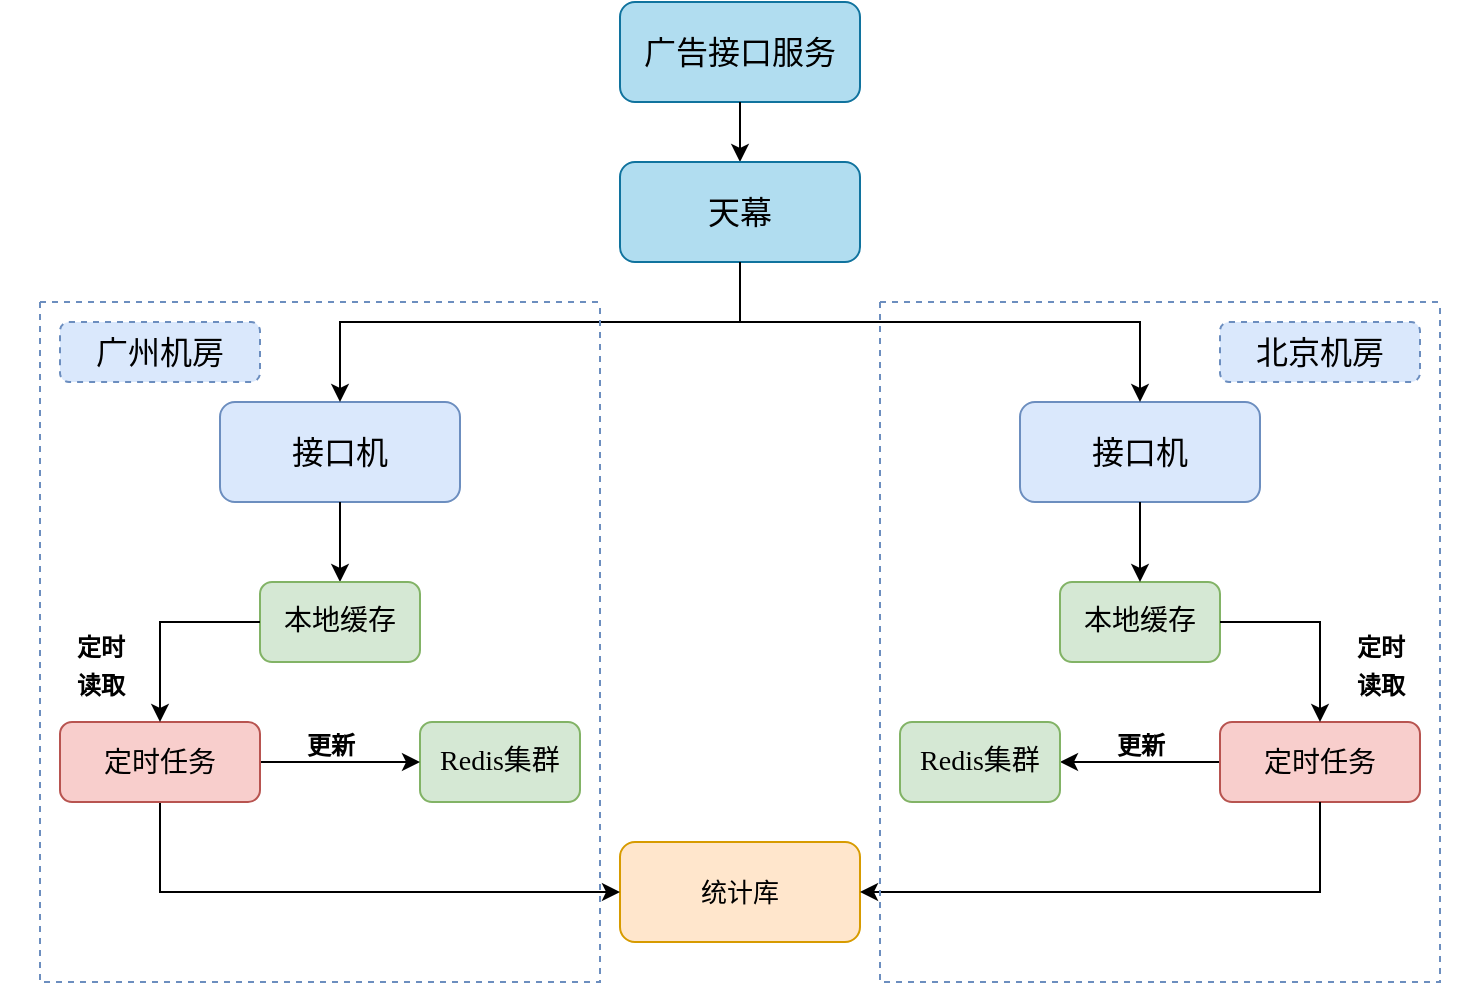 <mxfile version="20.6.2" type="github">
  <diagram id="M4k7FfC9nuhaKQpCs-OA" name="第 1 页">
    <mxGraphModel dx="981" dy="542" grid="1" gridSize="10" guides="1" tooltips="1" connect="1" arrows="1" fold="1" page="1" pageScale="1" pageWidth="827" pageHeight="1169" math="0" shadow="0">
      <root>
        <mxCell id="0" />
        <mxCell id="1" parent="0" />
        <mxCell id="2wptUwKGagTrkUcipgdk-1" value="&lt;span style=&quot;font-size: 16px;&quot;&gt;广告接口服务&lt;/span&gt;" style="rounded=1;whiteSpace=wrap;html=1;fillColor=#b1ddf0;strokeColor=#10739e;fontFamily=Verdana;" vertex="1" parent="1">
          <mxGeometry x="340" y="60" width="120" height="50" as="geometry" />
        </mxCell>
        <mxCell id="2wptUwKGagTrkUcipgdk-2" value="" style="endArrow=classic;html=1;rounded=0;fontFamily=Verdana;fontSize=16;exitX=0.5;exitY=1;exitDx=0;exitDy=0;" edge="1" parent="1" source="2wptUwKGagTrkUcipgdk-1">
          <mxGeometry width="50" height="50" relative="1" as="geometry">
            <mxPoint x="390" y="430" as="sourcePoint" />
            <mxPoint x="400" y="140" as="targetPoint" />
          </mxGeometry>
        </mxCell>
        <mxCell id="2wptUwKGagTrkUcipgdk-3" value="天幕" style="rounded=1;whiteSpace=wrap;html=1;fontFamily=Verdana;fontSize=16;fillColor=#b1ddf0;strokeColor=#10739e;" vertex="1" parent="1">
          <mxGeometry x="340" y="140" width="120" height="50" as="geometry" />
        </mxCell>
        <mxCell id="2wptUwKGagTrkUcipgdk-6" value="接口机" style="rounded=1;whiteSpace=wrap;html=1;fontFamily=Verdana;fontSize=16;fillColor=#dae8fc;strokeColor=#6c8ebf;" vertex="1" parent="1">
          <mxGeometry x="140" y="260" width="120" height="50" as="geometry" />
        </mxCell>
        <mxCell id="2wptUwKGagTrkUcipgdk-11" value="统计库" style="rounded=1;whiteSpace=wrap;html=1;fontFamily=Verdana;fontSize=13;fillColor=#ffe6cc;strokeColor=#d79b00;" vertex="1" parent="1">
          <mxGeometry x="340" y="480" width="120" height="50" as="geometry" />
        </mxCell>
        <mxCell id="2wptUwKGagTrkUcipgdk-20" value="接口机" style="rounded=1;whiteSpace=wrap;html=1;fontFamily=Verdana;fontSize=16;fillColor=#dae8fc;strokeColor=#6c8ebf;" vertex="1" parent="1">
          <mxGeometry x="540" y="260" width="120" height="50" as="geometry" />
        </mxCell>
        <mxCell id="2wptUwKGagTrkUcipgdk-32" style="edgeStyle=orthogonalEdgeStyle;rounded=0;orthogonalLoop=1;jettySize=auto;html=1;exitX=1;exitY=0;exitDx=0;exitDy=0;entryX=0.5;entryY=0;entryDx=0;entryDy=0;fontFamily=Verdana;fontSize=13;" edge="1" parent="1" source="2wptUwKGagTrkUcipgdk-34" target="2wptUwKGagTrkUcipgdk-6">
          <mxGeometry relative="1" as="geometry" />
        </mxCell>
        <mxCell id="2wptUwKGagTrkUcipgdk-33" style="edgeStyle=orthogonalEdgeStyle;rounded=0;orthogonalLoop=1;jettySize=auto;html=1;exitX=0;exitY=0;exitDx=0;exitDy=0;entryX=0.5;entryY=0;entryDx=0;entryDy=0;fontFamily=Verdana;fontSize=13;" edge="1" parent="1" source="2wptUwKGagTrkUcipgdk-34" target="2wptUwKGagTrkUcipgdk-20">
          <mxGeometry relative="1" as="geometry" />
        </mxCell>
        <mxCell id="2wptUwKGagTrkUcipgdk-34" value="" style="shape=partialRectangle;whiteSpace=wrap;html=1;bottom=1;right=1;left=1;top=0;fillColor=none;routingCenterX=-0.5;fontFamily=Verdana;fontSize=13;direction=west;" vertex="1" parent="1">
          <mxGeometry x="200" y="220" width="400" height="20" as="geometry" />
        </mxCell>
        <mxCell id="2wptUwKGagTrkUcipgdk-35" value="" style="endArrow=none;html=1;rounded=0;fontFamily=Verdana;fontSize=13;exitX=0.5;exitY=1;exitDx=0;exitDy=0;entryX=0.5;entryY=1;entryDx=0;entryDy=0;" edge="1" parent="1" source="2wptUwKGagTrkUcipgdk-3" target="2wptUwKGagTrkUcipgdk-34">
          <mxGeometry width="50" height="50" relative="1" as="geometry">
            <mxPoint x="390" y="310" as="sourcePoint" />
            <mxPoint x="440" y="260" as="targetPoint" />
          </mxGeometry>
        </mxCell>
        <mxCell id="2wptUwKGagTrkUcipgdk-51" value="" style="endArrow=classic;html=1;rounded=0;fontSize=14;exitX=0.5;exitY=1;exitDx=0;exitDy=0;entryX=0.5;entryY=0;entryDx=0;entryDy=0;" edge="1" parent="1" source="2wptUwKGagTrkUcipgdk-6">
          <mxGeometry width="50" height="50" relative="1" as="geometry">
            <mxPoint x="390" y="430" as="sourcePoint" />
            <mxPoint x="200" y="350" as="targetPoint" />
          </mxGeometry>
        </mxCell>
        <mxCell id="2wptUwKGagTrkUcipgdk-60" value="本地缓存" style="rounded=1;whiteSpace=wrap;html=1;fontFamily=Verdana;fontSize=14;fillColor=#d5e8d4;strokeColor=#82b366;" vertex="1" parent="1">
          <mxGeometry x="560" y="350" width="80" height="40" as="geometry" />
        </mxCell>
        <mxCell id="2wptUwKGagTrkUcipgdk-63" value="" style="edgeStyle=orthogonalEdgeStyle;rounded=0;orthogonalLoop=1;jettySize=auto;html=1;fontSize=24;" edge="1" parent="1" source="2wptUwKGagTrkUcipgdk-61" target="2wptUwKGagTrkUcipgdk-62">
          <mxGeometry relative="1" as="geometry" />
        </mxCell>
        <mxCell id="2wptUwKGagTrkUcipgdk-61" value="&lt;font style=&quot;font-size: 14px;&quot;&gt;定时任务&lt;/font&gt;" style="rounded=1;whiteSpace=wrap;html=1;fillColor=#f8cecc;strokeColor=#b85450;" vertex="1" parent="1">
          <mxGeometry x="640" y="420" width="100" height="40" as="geometry" />
        </mxCell>
        <mxCell id="2wptUwKGagTrkUcipgdk-62" value="Redis集群" style="rounded=1;whiteSpace=wrap;html=1;fontFamily=Verdana;fontSize=14;fillColor=#d5e8d4;strokeColor=#82b366;" vertex="1" parent="1">
          <mxGeometry x="480" y="420" width="80" height="40" as="geometry" />
        </mxCell>
        <mxCell id="2wptUwKGagTrkUcipgdk-64" value="&lt;p style=&quot;line-height: 60%;&quot;&gt;&lt;span style=&quot;font-size: 12px;&quot;&gt;更新&lt;/span&gt;&lt;/p&gt;" style="text;strokeColor=none;fillColor=none;html=1;fontSize=24;fontStyle=1;verticalAlign=middle;align=center;" vertex="1" parent="1">
          <mxGeometry x="550" y="410" width="100" height="40" as="geometry" />
        </mxCell>
        <mxCell id="2wptUwKGagTrkUcipgdk-66" value="" style="endArrow=classic;html=1;rounded=0;fontSize=24;exitX=0.5;exitY=1;exitDx=0;exitDy=0;entryX=0;entryY=0.5;entryDx=0;entryDy=0;" edge="1" parent="1" target="2wptUwKGagTrkUcipgdk-11">
          <mxGeometry width="50" height="50" relative="1" as="geometry">
            <mxPoint x="110" y="460" as="sourcePoint" />
            <mxPoint x="440" y="310" as="targetPoint" />
            <Array as="points">
              <mxPoint x="110" y="505" />
            </Array>
          </mxGeometry>
        </mxCell>
        <mxCell id="2wptUwKGagTrkUcipgdk-67" value="" style="endArrow=classic;html=1;rounded=0;fontSize=24;exitX=0.5;exitY=1;exitDx=0;exitDy=0;entryX=1;entryY=0.5;entryDx=0;entryDy=0;" edge="1" parent="1" source="2wptUwKGagTrkUcipgdk-61" target="2wptUwKGagTrkUcipgdk-11">
          <mxGeometry width="50" height="50" relative="1" as="geometry">
            <mxPoint x="390" y="360" as="sourcePoint" />
            <mxPoint x="440" y="310" as="targetPoint" />
            <Array as="points">
              <mxPoint x="690" y="505" />
            </Array>
          </mxGeometry>
        </mxCell>
        <mxCell id="2wptUwKGagTrkUcipgdk-68" value="" style="endArrow=classic;html=1;rounded=0;fontSize=24;exitX=1;exitY=0.5;exitDx=0;exitDy=0;entryX=0.5;entryY=0;entryDx=0;entryDy=0;" edge="1" parent="1" source="2wptUwKGagTrkUcipgdk-60" target="2wptUwKGagTrkUcipgdk-61">
          <mxGeometry width="50" height="50" relative="1" as="geometry">
            <mxPoint x="390" y="360" as="sourcePoint" />
            <mxPoint x="440" y="310" as="targetPoint" />
            <Array as="points">
              <mxPoint x="690" y="370" />
            </Array>
          </mxGeometry>
        </mxCell>
        <mxCell id="2wptUwKGagTrkUcipgdk-79" value="" style="swimlane;startSize=0;fontFamily=Verdana;fontSize=13;dashed=1;fillColor=#dae8fc;strokeColor=#6c8ebf;" vertex="1" parent="1">
          <mxGeometry x="50" y="210" width="280" height="340" as="geometry" />
        </mxCell>
        <mxCell id="2wptUwKGagTrkUcipgdk-80" value="广州机房" style="rounded=1;whiteSpace=wrap;html=1;dashed=1;fontFamily=Verdana;fontSize=16;fillColor=#dae8fc;strokeColor=#6c8ebf;" vertex="1" parent="2wptUwKGagTrkUcipgdk-79">
          <mxGeometry x="10" y="10" width="100" height="30" as="geometry" />
        </mxCell>
        <mxCell id="2wptUwKGagTrkUcipgdk-81" value="本地缓存" style="rounded=1;whiteSpace=wrap;html=1;fontFamily=Verdana;fontSize=14;fillColor=#d5e8d4;strokeColor=#82b366;" vertex="1" parent="2wptUwKGagTrkUcipgdk-79">
          <mxGeometry x="110" y="140" width="80" height="40" as="geometry" />
        </mxCell>
        <mxCell id="2wptUwKGagTrkUcipgdk-82" value="Redis集群" style="rounded=1;whiteSpace=wrap;html=1;fontFamily=Verdana;fontSize=14;fillColor=#d5e8d4;strokeColor=#82b366;" vertex="1" parent="2wptUwKGagTrkUcipgdk-79">
          <mxGeometry x="190" y="210" width="80" height="40" as="geometry" />
        </mxCell>
        <mxCell id="2wptUwKGagTrkUcipgdk-83" value="" style="edgeStyle=orthogonalEdgeStyle;rounded=0;orthogonalLoop=1;jettySize=auto;html=1;fontSize=14;" edge="1" parent="2wptUwKGagTrkUcipgdk-79" source="2wptUwKGagTrkUcipgdk-84" target="2wptUwKGagTrkUcipgdk-82">
          <mxGeometry relative="1" as="geometry" />
        </mxCell>
        <mxCell id="2wptUwKGagTrkUcipgdk-84" value="&lt;font style=&quot;font-size: 14px;&quot;&gt;定时任务&lt;/font&gt;" style="rounded=1;whiteSpace=wrap;html=1;fillColor=#f8cecc;strokeColor=#b85450;" vertex="1" parent="2wptUwKGagTrkUcipgdk-79">
          <mxGeometry x="10" y="210" width="100" height="40" as="geometry" />
        </mxCell>
        <mxCell id="2wptUwKGagTrkUcipgdk-85" value="" style="endArrow=classic;html=1;rounded=0;fontSize=13;exitX=0;exitY=0.5;exitDx=0;exitDy=0;entryX=0.5;entryY=0;entryDx=0;entryDy=0;" edge="1" parent="2wptUwKGagTrkUcipgdk-79" source="2wptUwKGagTrkUcipgdk-81" target="2wptUwKGagTrkUcipgdk-84">
          <mxGeometry width="50" height="50" relative="1" as="geometry">
            <mxPoint x="340" y="220" as="sourcePoint" />
            <mxPoint x="390" y="170" as="targetPoint" />
            <Array as="points">
              <mxPoint x="60" y="160" />
            </Array>
          </mxGeometry>
        </mxCell>
        <mxCell id="2wptUwKGagTrkUcipgdk-86" value="&lt;p style=&quot;line-height: 60%;&quot;&gt;&lt;font style=&quot;font-size: 12px;&quot;&gt;定时&lt;br&gt;读取&lt;/font&gt;&lt;/p&gt;" style="text;strokeColor=none;fillColor=none;html=1;fontSize=24;fontStyle=1;verticalAlign=middle;align=center;" vertex="1" parent="2wptUwKGagTrkUcipgdk-79">
          <mxGeometry x="-20" y="160" width="100" height="40" as="geometry" />
        </mxCell>
        <mxCell id="2wptUwKGagTrkUcipgdk-87" value="&lt;p style=&quot;line-height: 60%;&quot;&gt;&lt;span style=&quot;font-size: 12px;&quot;&gt;更新&lt;/span&gt;&lt;/p&gt;" style="text;strokeColor=none;fillColor=none;html=1;fontSize=24;fontStyle=1;verticalAlign=middle;align=center;" vertex="1" parent="2wptUwKGagTrkUcipgdk-79">
          <mxGeometry x="95" y="200" width="100" height="40" as="geometry" />
        </mxCell>
        <mxCell id="2wptUwKGagTrkUcipgdk-97" value="" style="swimlane;startSize=0;fontSize=24;dashed=1;fillColor=#dae8fc;strokeColor=#6c8ebf;" vertex="1" parent="1">
          <mxGeometry x="470" y="210" width="280" height="340" as="geometry" />
        </mxCell>
        <mxCell id="2wptUwKGagTrkUcipgdk-101" value="北京机房" style="rounded=1;whiteSpace=wrap;html=1;dashed=1;fontFamily=Verdana;fontSize=16;fillColor=#dae8fc;strokeColor=#6c8ebf;" vertex="1" parent="2wptUwKGagTrkUcipgdk-97">
          <mxGeometry x="170" y="10" width="100" height="30" as="geometry" />
        </mxCell>
        <mxCell id="2wptUwKGagTrkUcipgdk-102" value="&lt;p style=&quot;line-height: 60%;&quot;&gt;&lt;font style=&quot;font-size: 12px;&quot;&gt;定时&lt;br&gt;读取&lt;/font&gt;&lt;/p&gt;" style="text;strokeColor=none;fillColor=none;html=1;fontSize=24;fontStyle=1;verticalAlign=middle;align=center;" vertex="1" parent="2wptUwKGagTrkUcipgdk-97">
          <mxGeometry x="200" y="160" width="100" height="40" as="geometry" />
        </mxCell>
        <mxCell id="2wptUwKGagTrkUcipgdk-100" value="" style="endArrow=classic;html=1;rounded=0;fontSize=24;exitX=0.5;exitY=1;exitDx=0;exitDy=0;entryX=0.5;entryY=0;entryDx=0;entryDy=0;" edge="1" parent="1" source="2wptUwKGagTrkUcipgdk-20" target="2wptUwKGagTrkUcipgdk-60">
          <mxGeometry width="50" height="50" relative="1" as="geometry">
            <mxPoint x="500" y="360" as="sourcePoint" />
            <mxPoint x="550" y="310" as="targetPoint" />
          </mxGeometry>
        </mxCell>
      </root>
    </mxGraphModel>
  </diagram>
</mxfile>
